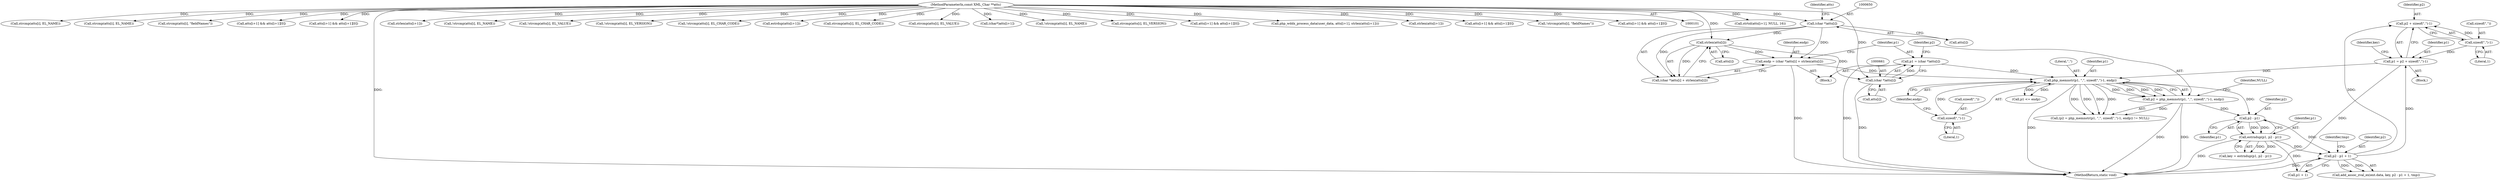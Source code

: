 digraph "0_php-src_c4cca4c20e75359c9a13a1f9a36cb7b4e9601d29?w=1@pointer" {
"1000703" [label="(Call,p2 + sizeof(\",\")-1)"];
"1000695" [label="(Call,p2 - p1 + 1)"];
"1000683" [label="(Call,p2 - p1)"];
"1000667" [label="(Call,p2 = php_memnstr(p1, \",\", sizeof(\",\")-1, endp))"];
"1000669" [label="(Call,php_memnstr(p1, \",\", sizeof(\",\")-1, endp))"];
"1000701" [label="(Call,p1 = p2 + sizeof(\",\")-1)"];
"1000705" [label="(Call,sizeof(\",\")-1)"];
"1000658" [label="(Call,p1 = (char *)atts[i])"];
"1000660" [label="(Call,(char *)atts[i])"];
"1000654" [label="(Call,strlen(atts[i]))"];
"1000649" [label="(Call,(char *)atts[i])"];
"1000104" [label="(MethodParameterIn,const XML_Char **atts)"];
"1000672" [label="(Call,sizeof(\",\")-1)"];
"1000646" [label="(Call,endp = (char *)atts[i] + strlen(atts[i]))"];
"1000681" [label="(Call,estrndup(p1, p2 - p1))"];
"1000659" [label="(Identifier,p1)"];
"1000284" [label="(Call,strtol(atts[i+1], NULL, 16))"];
"1000779" [label="(Call,strcmp(atts[i], EL_NAME))"];
"1000708" [label="(Literal,1)"];
"1000676" [label="(Identifier,endp)"];
"1000545" [label="(Call,strcmp(atts[i], EL_NAME))"];
"1000620" [label="(Call,strcmp(atts[i], \"fieldNames\"))"];
"1000625" [label="(Call,atts[i+1] && atts[i+1][0])"];
"1000702" [label="(Identifier,p1)"];
"1000654" [label="(Call,strlen(atts[i]))"];
"1000651" [label="(Call,atts[i])"];
"1000700" [label="(Identifier,tmp)"];
"1000784" [label="(Call,atts[i+1] && atts[i+1][0])"];
"1000666" [label="(Call,(p2 = php_memnstr(p1, \",\", sizeof(\",\")-1, endp)) != NULL)"];
"1000675" [label="(Literal,1)"];
"1000893" [label="(MethodReturn,static void)"];
"1000703" [label="(Call,p2 + sizeof(\",\")-1)"];
"1000416" [label="(Call,strlen(atts[i+1]))"];
"1000677" [label="(Identifier,NULL)"];
"1000655" [label="(Call,atts[i])"];
"1000696" [label="(Identifier,p2)"];
"1000656" [label="(Identifier,atts)"];
"1000685" [label="(Identifier,p1)"];
"1000778" [label="(Call,!strcmp(atts[i], EL_NAME))"];
"1000701" [label="(Call,p1 = p2 + sizeof(\",\")-1)"];
"1000361" [label="(Call,!strcmp(atts[i], EL_VALUE))"];
"1000710" [label="(Identifier,key)"];
"1000660" [label="(Call,(char *)atts[i])"];
"1000681" [label="(Call,estrndup(p1, p2 - p1))"];
"1000668" [label="(Identifier,p2)"];
"1000706" [label="(Call,sizeof(\",\"))"];
"1000712" [label="(Call,p1 <= endp)"];
"1000133" [label="(Call,!strcmp(atts[i], EL_VERSION))"];
"1000256" [label="(Call,!strcmp(atts[i], EL_CHAR_CODE))"];
"1000576" [label="(Call,estrdup(atts[i+1]))"];
"1000671" [label="(Literal,\",\")"];
"1000646" [label="(Call,endp = (char *)atts[i] + strlen(atts[i]))"];
"1000257" [label="(Call,strcmp(atts[i], EL_CHAR_CODE))"];
"1000673" [label="(Call,sizeof(\",\"))"];
"1000682" [label="(Identifier,p1)"];
"1000704" [label="(Identifier,p2)"];
"1000648" [label="(Call,(char *)atts[i] + strlen(atts[i]))"];
"1000362" [label="(Call,strcmp(atts[i], EL_VALUE))"];
"1000822" [label="(Call,(char*)atts[i+1])"];
"1000670" [label="(Identifier,p1)"];
"1000544" [label="(Call,!strcmp(atts[i], EL_NAME))"];
"1000662" [label="(Call,atts[i])"];
"1000134" [label="(Call,strcmp(atts[i], EL_VERSION))"];
"1000367" [label="(Call,atts[i+1] && atts[i+1][0])"];
"1000684" [label="(Identifier,p2)"];
"1000409" [label="(Call,php_wddx_process_data(user_data, atts[i+1], strlen(atts[i+1])))"];
"1000669" [label="(Call,php_memnstr(p1, \",\", sizeof(\",\")-1, endp))"];
"1000830" [label="(Call,strlen(atts[i+1]))"];
"1000705" [label="(Call,sizeof(\",\")-1)"];
"1000672" [label="(Call,sizeof(\",\")-1)"];
"1000638" [label="(Block,)"];
"1000262" [label="(Call,atts[i+1] && atts[i+1][0])"];
"1000104" [label="(MethodParameterIn,const XML_Char **atts)"];
"1000619" [label="(Call,!strcmp(atts[i], \"fieldNames\"))"];
"1000679" [label="(Call,key = estrndup(p1, p2 - p1))"];
"1000695" [label="(Call,p2 - p1 + 1)"];
"1000697" [label="(Call,p1 + 1)"];
"1000667" [label="(Call,p2 = php_memnstr(p1, \",\", sizeof(\",\")-1, endp))"];
"1000550" [label="(Call,atts[i+1] && atts[i+1][0])"];
"1000678" [label="(Block,)"];
"1000658" [label="(Call,p1 = (char *)atts[i])"];
"1000649" [label="(Call,(char *)atts[i])"];
"1000647" [label="(Identifier,endp)"];
"1000683" [label="(Call,p2 - p1)"];
"1000690" [label="(Call,add_assoc_zval_ex(ent.data, key, p2 - p1 + 1, tmp))"];
"1000703" -> "1000701"  [label="AST: "];
"1000703" -> "1000705"  [label="CFG: "];
"1000704" -> "1000703"  [label="AST: "];
"1000705" -> "1000703"  [label="AST: "];
"1000701" -> "1000703"  [label="CFG: "];
"1000695" -> "1000703"  [label="DDG: "];
"1000705" -> "1000703"  [label="DDG: "];
"1000695" -> "1000690"  [label="AST: "];
"1000695" -> "1000697"  [label="CFG: "];
"1000696" -> "1000695"  [label="AST: "];
"1000697" -> "1000695"  [label="AST: "];
"1000700" -> "1000695"  [label="CFG: "];
"1000695" -> "1000893"  [label="DDG: "];
"1000695" -> "1000690"  [label="DDG: "];
"1000695" -> "1000690"  [label="DDG: "];
"1000683" -> "1000695"  [label="DDG: "];
"1000681" -> "1000695"  [label="DDG: "];
"1000695" -> "1000701"  [label="DDG: "];
"1000683" -> "1000681"  [label="AST: "];
"1000683" -> "1000685"  [label="CFG: "];
"1000684" -> "1000683"  [label="AST: "];
"1000685" -> "1000683"  [label="AST: "];
"1000681" -> "1000683"  [label="CFG: "];
"1000683" -> "1000681"  [label="DDG: "];
"1000683" -> "1000681"  [label="DDG: "];
"1000667" -> "1000683"  [label="DDG: "];
"1000669" -> "1000683"  [label="DDG: "];
"1000667" -> "1000666"  [label="AST: "];
"1000667" -> "1000669"  [label="CFG: "];
"1000668" -> "1000667"  [label="AST: "];
"1000669" -> "1000667"  [label="AST: "];
"1000677" -> "1000667"  [label="CFG: "];
"1000667" -> "1000893"  [label="DDG: "];
"1000667" -> "1000893"  [label="DDG: "];
"1000667" -> "1000666"  [label="DDG: "];
"1000669" -> "1000667"  [label="DDG: "];
"1000669" -> "1000667"  [label="DDG: "];
"1000669" -> "1000667"  [label="DDG: "];
"1000669" -> "1000667"  [label="DDG: "];
"1000669" -> "1000676"  [label="CFG: "];
"1000670" -> "1000669"  [label="AST: "];
"1000671" -> "1000669"  [label="AST: "];
"1000672" -> "1000669"  [label="AST: "];
"1000676" -> "1000669"  [label="AST: "];
"1000669" -> "1000893"  [label="DDG: "];
"1000669" -> "1000666"  [label="DDG: "];
"1000669" -> "1000666"  [label="DDG: "];
"1000669" -> "1000666"  [label="DDG: "];
"1000669" -> "1000666"  [label="DDG: "];
"1000701" -> "1000669"  [label="DDG: "];
"1000658" -> "1000669"  [label="DDG: "];
"1000672" -> "1000669"  [label="DDG: "];
"1000646" -> "1000669"  [label="DDG: "];
"1000669" -> "1000712"  [label="DDG: "];
"1000669" -> "1000712"  [label="DDG: "];
"1000701" -> "1000678"  [label="AST: "];
"1000702" -> "1000701"  [label="AST: "];
"1000710" -> "1000701"  [label="CFG: "];
"1000701" -> "1000893"  [label="DDG: "];
"1000705" -> "1000701"  [label="DDG: "];
"1000705" -> "1000708"  [label="CFG: "];
"1000706" -> "1000705"  [label="AST: "];
"1000708" -> "1000705"  [label="AST: "];
"1000658" -> "1000638"  [label="AST: "];
"1000658" -> "1000660"  [label="CFG: "];
"1000659" -> "1000658"  [label="AST: "];
"1000660" -> "1000658"  [label="AST: "];
"1000668" -> "1000658"  [label="CFG: "];
"1000658" -> "1000893"  [label="DDG: "];
"1000660" -> "1000658"  [label="DDG: "];
"1000660" -> "1000662"  [label="CFG: "];
"1000661" -> "1000660"  [label="AST: "];
"1000662" -> "1000660"  [label="AST: "];
"1000660" -> "1000893"  [label="DDG: "];
"1000654" -> "1000660"  [label="DDG: "];
"1000104" -> "1000660"  [label="DDG: "];
"1000654" -> "1000648"  [label="AST: "];
"1000654" -> "1000655"  [label="CFG: "];
"1000655" -> "1000654"  [label="AST: "];
"1000648" -> "1000654"  [label="CFG: "];
"1000654" -> "1000646"  [label="DDG: "];
"1000654" -> "1000648"  [label="DDG: "];
"1000649" -> "1000654"  [label="DDG: "];
"1000104" -> "1000654"  [label="DDG: "];
"1000649" -> "1000648"  [label="AST: "];
"1000649" -> "1000651"  [label="CFG: "];
"1000650" -> "1000649"  [label="AST: "];
"1000651" -> "1000649"  [label="AST: "];
"1000656" -> "1000649"  [label="CFG: "];
"1000649" -> "1000646"  [label="DDG: "];
"1000649" -> "1000648"  [label="DDG: "];
"1000104" -> "1000649"  [label="DDG: "];
"1000104" -> "1000101"  [label="AST: "];
"1000104" -> "1000893"  [label="DDG: "];
"1000104" -> "1000133"  [label="DDG: "];
"1000104" -> "1000134"  [label="DDG: "];
"1000104" -> "1000256"  [label="DDG: "];
"1000104" -> "1000257"  [label="DDG: "];
"1000104" -> "1000262"  [label="DDG: "];
"1000104" -> "1000284"  [label="DDG: "];
"1000104" -> "1000361"  [label="DDG: "];
"1000104" -> "1000362"  [label="DDG: "];
"1000104" -> "1000367"  [label="DDG: "];
"1000104" -> "1000409"  [label="DDG: "];
"1000104" -> "1000416"  [label="DDG: "];
"1000104" -> "1000544"  [label="DDG: "];
"1000104" -> "1000545"  [label="DDG: "];
"1000104" -> "1000550"  [label="DDG: "];
"1000104" -> "1000576"  [label="DDG: "];
"1000104" -> "1000619"  [label="DDG: "];
"1000104" -> "1000620"  [label="DDG: "];
"1000104" -> "1000625"  [label="DDG: "];
"1000104" -> "1000778"  [label="DDG: "];
"1000104" -> "1000779"  [label="DDG: "];
"1000104" -> "1000784"  [label="DDG: "];
"1000104" -> "1000822"  [label="DDG: "];
"1000104" -> "1000830"  [label="DDG: "];
"1000672" -> "1000675"  [label="CFG: "];
"1000673" -> "1000672"  [label="AST: "];
"1000675" -> "1000672"  [label="AST: "];
"1000676" -> "1000672"  [label="CFG: "];
"1000646" -> "1000638"  [label="AST: "];
"1000646" -> "1000648"  [label="CFG: "];
"1000647" -> "1000646"  [label="AST: "];
"1000648" -> "1000646"  [label="AST: "];
"1000659" -> "1000646"  [label="CFG: "];
"1000646" -> "1000893"  [label="DDG: "];
"1000681" -> "1000679"  [label="AST: "];
"1000682" -> "1000681"  [label="AST: "];
"1000679" -> "1000681"  [label="CFG: "];
"1000681" -> "1000893"  [label="DDG: "];
"1000681" -> "1000679"  [label="DDG: "];
"1000681" -> "1000679"  [label="DDG: "];
"1000681" -> "1000697"  [label="DDG: "];
}
